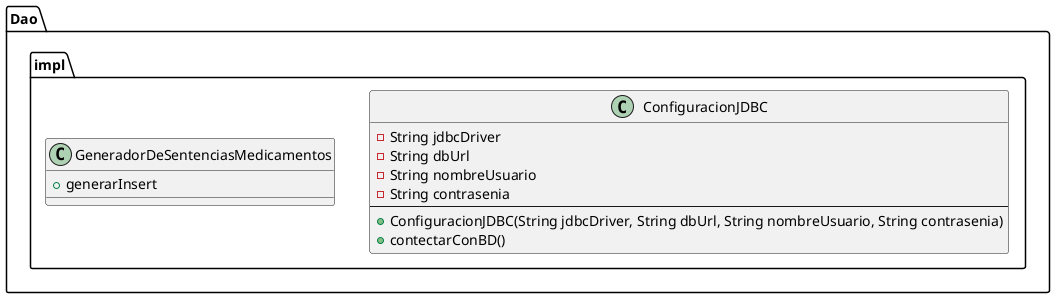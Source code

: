 @startuml
package Dao {
    package impl {
        class ConfiguracionJDBC{
                - String jdbcDriver
                - String dbUrl
                - String nombreUsuario
                - String contrasenia
                --
                + ConfiguracionJDBC(String jdbcDriver, String dbUrl, String nombreUsuario, String contrasenia)
                + contectarConBD()
        }
        class GeneradorDeSentenciasMedicamentos{
                + generarInsert
        }
    }
}

@enduml